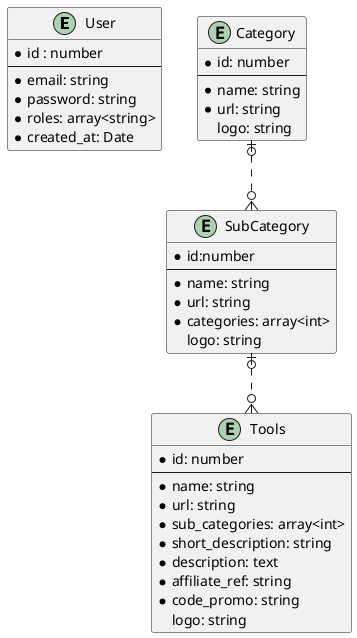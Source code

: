 @startuml
entity User {
  *id : number
  --
  *email: string
  *password: string
  *roles: array<string>
  *created_at: Date
}

entity "Category" as c01 {
  *id: number
  --
  *name: string
  *url: string
  logo: string
}

entity "SubCategory" as sc02 {
  *id:number
  --
  *name: string
  *url: string
  *categories: array<int>
  logo: string
}

entity "Tools" as t03 {
  *id: number
  --
  *name: string
  *url: string
  *sub_categories: array<int>
  *short_description: string
  *description: text
  *affiliate_ref: string
  *code_promo: string
  logo: string
}

c01 |o..o{  sc02
sc02 |o..o{  t03
@enduml